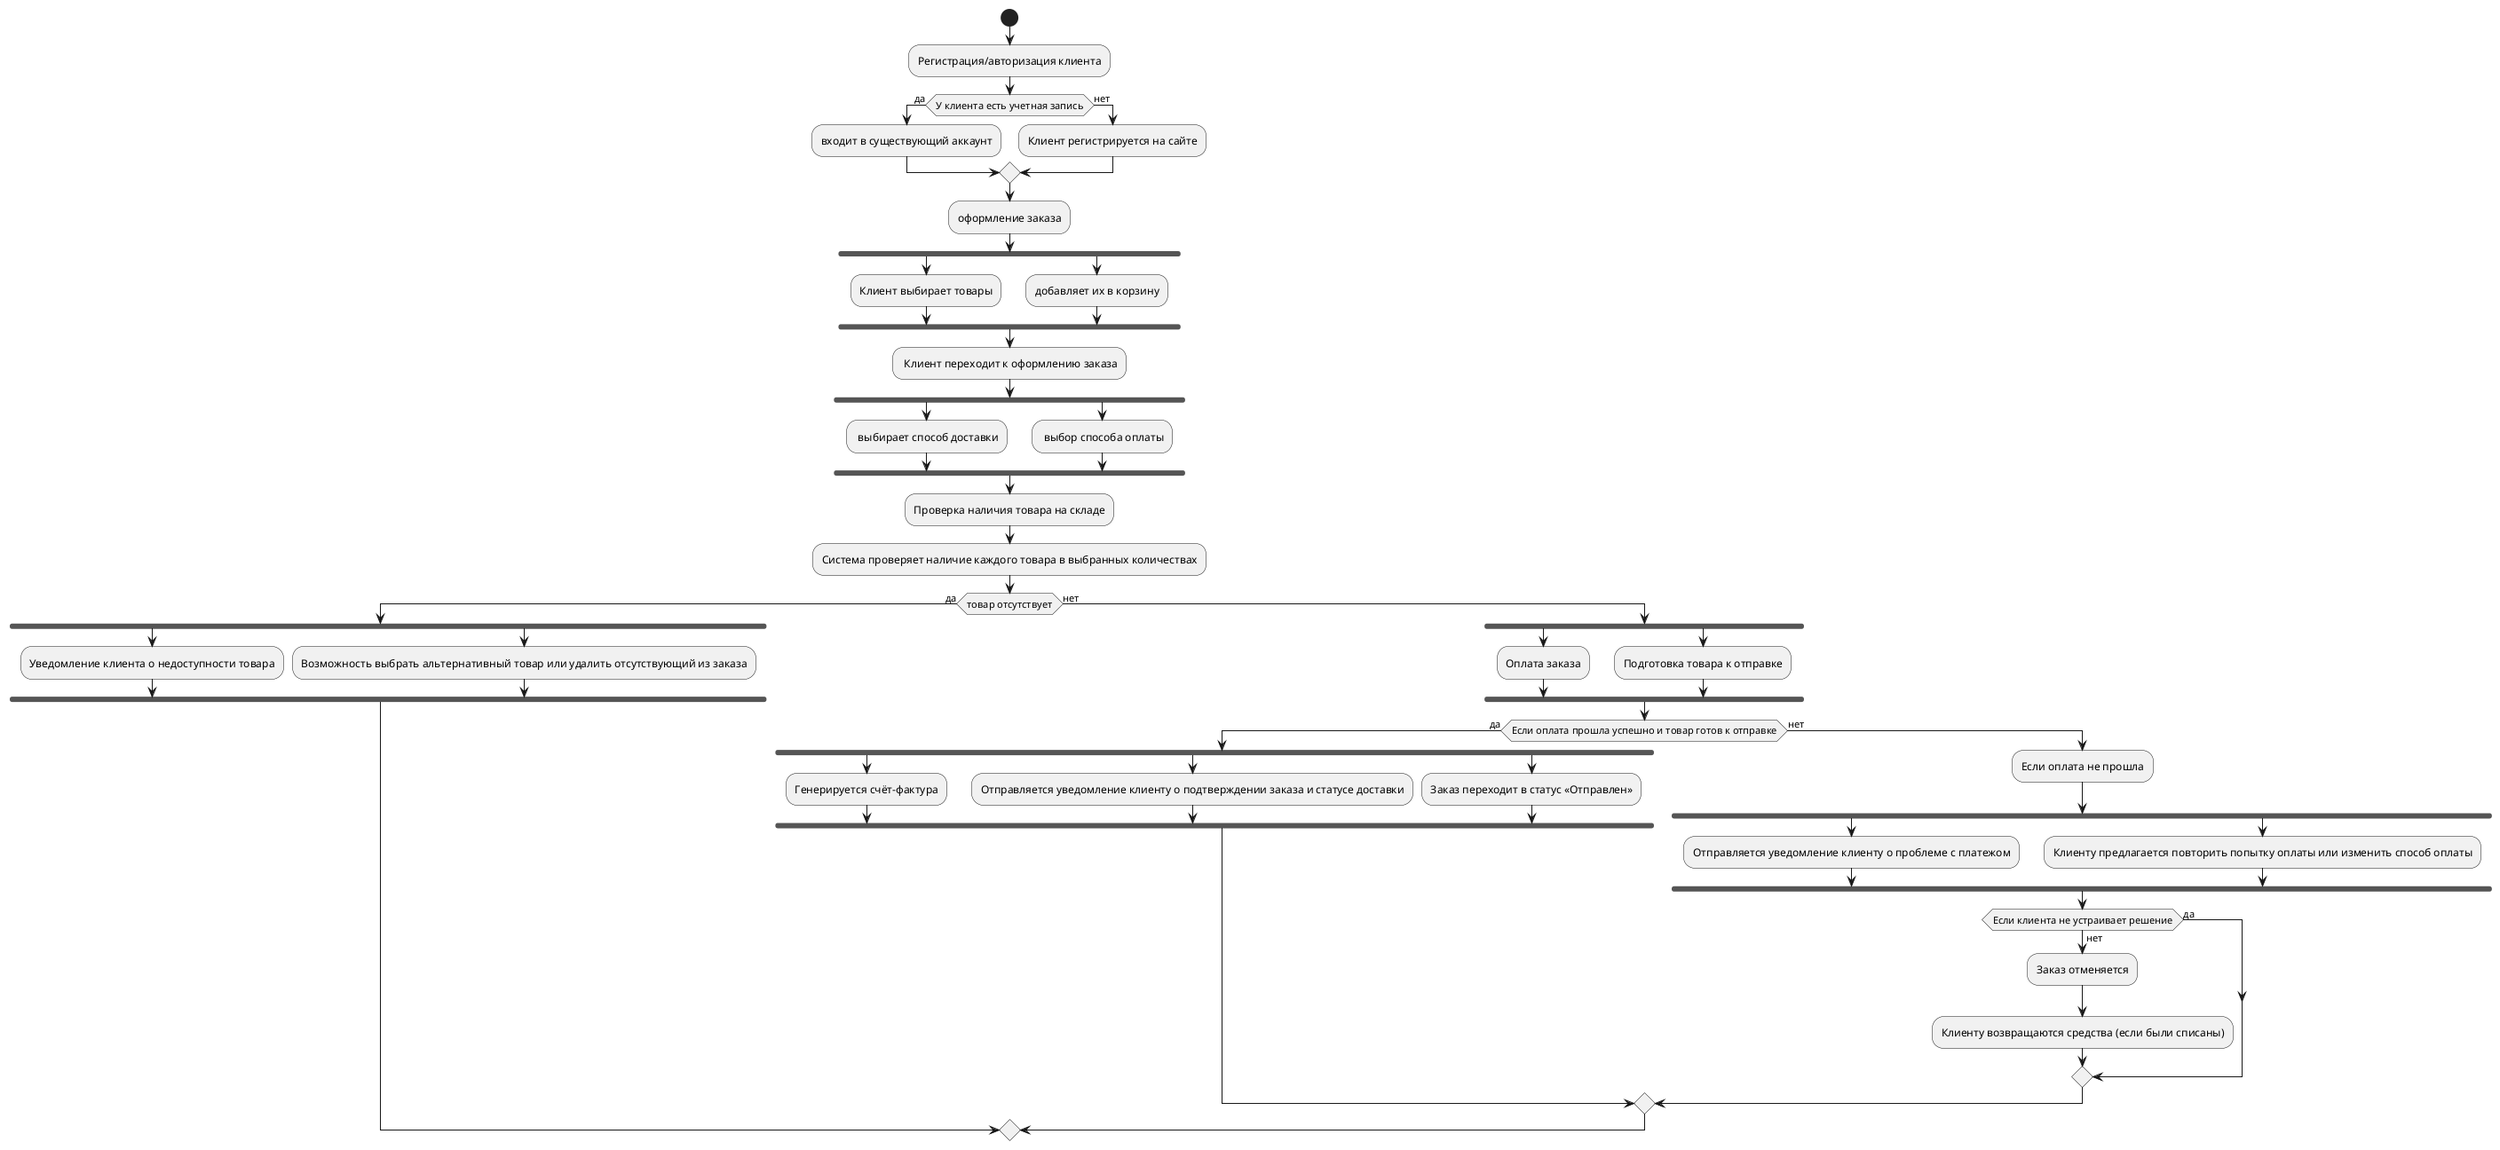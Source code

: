 @startuml
start


:Регистрация/авторизация клиента;

if (У клиента есть учетная запись) then(да)
    :входит в существующий аккаунт;
else (нет)
    :Клиент регистрируется на сайте;
endif
:оформление заказа;

fork
:Клиент выбирает товары;

fork again
:добавляет их в корзину;
fork end

: Клиент переходит к оформлению заказа;
fork
: выбирает способ доставки;
fork again
: выбор способа оплаты;
fork end
:Проверка наличия товара на складе;
:Система проверяет наличие каждого товара в выбранных количествах;
if(товар отсутствует) then(да)
fork
:Уведомление клиента о недоступности товара;
fork again
:Возможность выбрать альтернативный товар или удалить отсутствующий из заказа;
fork end
else(нет)
fork
:Оплата заказа;

fork again
:Подготовка товара к отправке;
fork end
if (Если оплата прошла успешно и товар готов к отправке) then (да)
fork
:Генерируется счёт-фактура;
fork again
:Отправляется уведомление клиенту о подтверждении заказа и статусе доставки;
fork again
:Заказ переходит в статус «Отправлен»;
fork end
else(нет)
:Если оплата не прошла;
fork
:Отправляется уведомление клиенту о проблеме с платежом;
fork again
:Клиенту предлагается повторить попытку оплаты или изменить способ оплаты;
fork end
if(Если клиента не устраивает решение) then (нет)
:Заказ отменяется;
:Клиенту возвращаются средства (если были списаны);
else(да)

endif

@enduml
